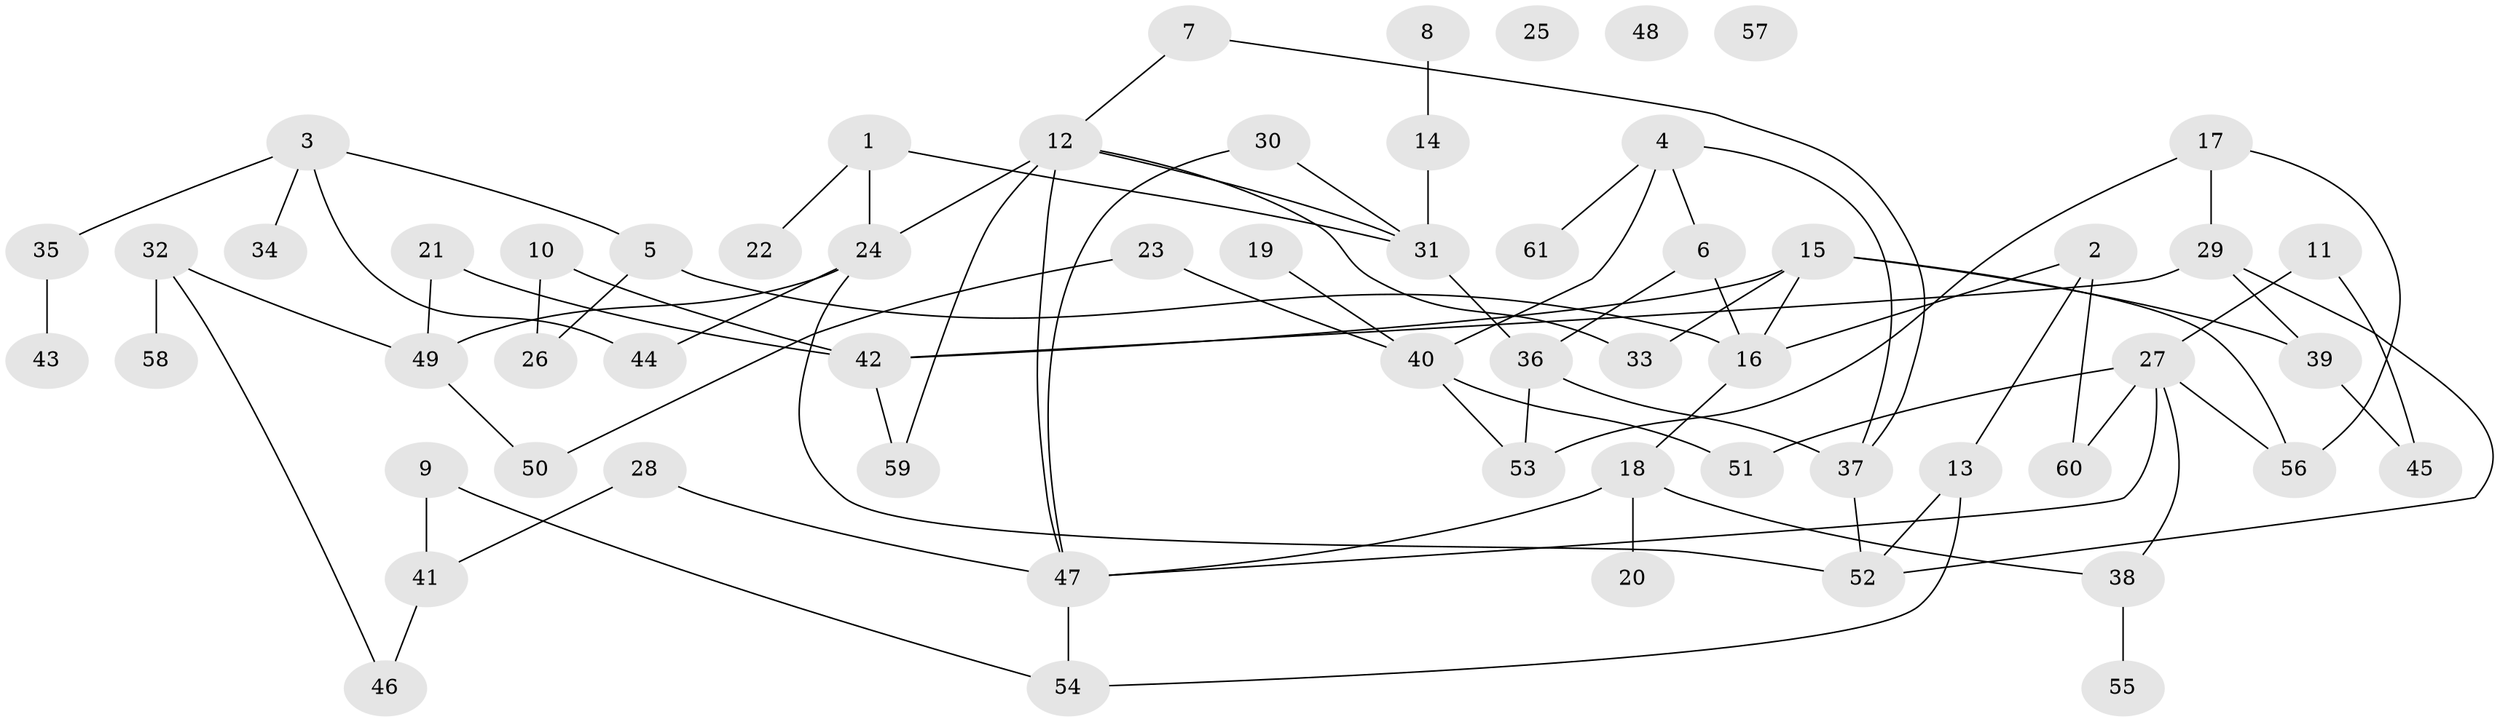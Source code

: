 // coarse degree distribution, {7: 0.075, 3: 0.2, 8: 0.025, 4: 0.15, 1: 0.175, 2: 0.25, 5: 0.1, 6: 0.025}
// Generated by graph-tools (version 1.1) at 2025/48/03/04/25 22:48:08]
// undirected, 61 vertices, 83 edges
graph export_dot {
  node [color=gray90,style=filled];
  1;
  2;
  3;
  4;
  5;
  6;
  7;
  8;
  9;
  10;
  11;
  12;
  13;
  14;
  15;
  16;
  17;
  18;
  19;
  20;
  21;
  22;
  23;
  24;
  25;
  26;
  27;
  28;
  29;
  30;
  31;
  32;
  33;
  34;
  35;
  36;
  37;
  38;
  39;
  40;
  41;
  42;
  43;
  44;
  45;
  46;
  47;
  48;
  49;
  50;
  51;
  52;
  53;
  54;
  55;
  56;
  57;
  58;
  59;
  60;
  61;
  1 -- 22;
  1 -- 24;
  1 -- 31;
  2 -- 13;
  2 -- 16;
  2 -- 60;
  3 -- 5;
  3 -- 34;
  3 -- 35;
  3 -- 44;
  4 -- 6;
  4 -- 37;
  4 -- 40;
  4 -- 61;
  5 -- 16;
  5 -- 26;
  6 -- 16;
  6 -- 36;
  7 -- 12;
  7 -- 37;
  8 -- 14;
  9 -- 41;
  9 -- 54;
  10 -- 26;
  10 -- 42;
  11 -- 27;
  11 -- 45;
  12 -- 24;
  12 -- 31;
  12 -- 33;
  12 -- 47;
  12 -- 59;
  13 -- 52;
  13 -- 54;
  14 -- 31;
  15 -- 16;
  15 -- 33;
  15 -- 39;
  15 -- 42;
  15 -- 56;
  16 -- 18;
  17 -- 29;
  17 -- 53;
  17 -- 56;
  18 -- 20;
  18 -- 38;
  18 -- 47;
  19 -- 40;
  21 -- 42;
  21 -- 49;
  23 -- 40;
  23 -- 50;
  24 -- 44;
  24 -- 49;
  24 -- 52;
  27 -- 38;
  27 -- 47;
  27 -- 51;
  27 -- 56;
  27 -- 60;
  28 -- 41;
  28 -- 47;
  29 -- 39;
  29 -- 42;
  29 -- 52;
  30 -- 31;
  30 -- 47;
  31 -- 36;
  32 -- 46;
  32 -- 49;
  32 -- 58;
  35 -- 43;
  36 -- 37;
  36 -- 53;
  37 -- 52;
  38 -- 55;
  39 -- 45;
  40 -- 51;
  40 -- 53;
  41 -- 46;
  42 -- 59;
  47 -- 54;
  49 -- 50;
}
